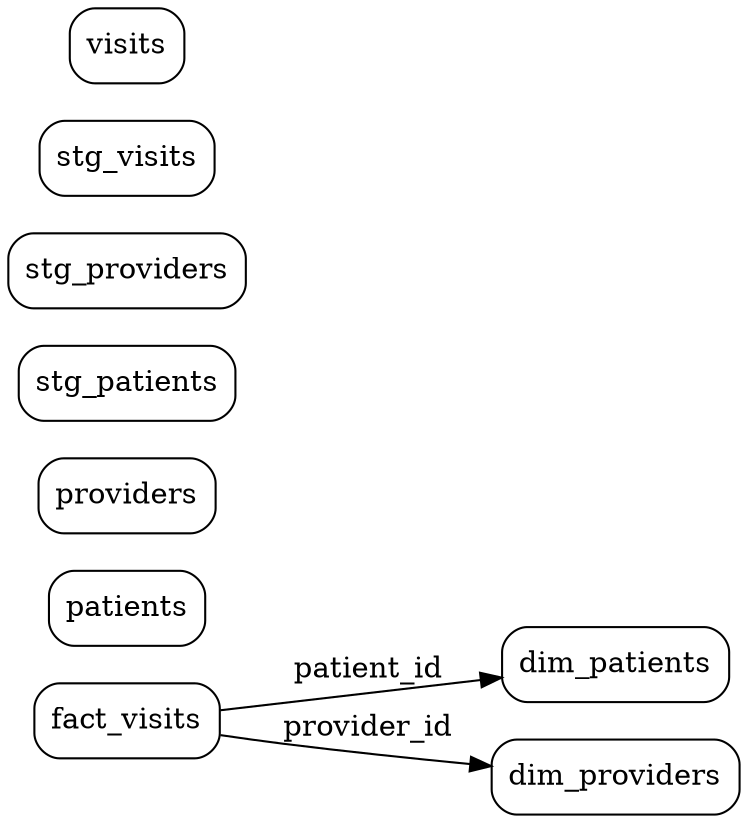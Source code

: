 digraph G {
rankdir=LR;
"dim_patients" [shape=box, style=rounded]
"dim_providers" [shape=box, style=rounded]
"fact_visits" [shape=box, style=rounded]
"patients" [shape=box, style=rounded]
"providers" [shape=box, style=rounded]
"stg_patients" [shape=box, style=rounded]
"stg_providers" [shape=box, style=rounded]
"stg_visits" [shape=box, style=rounded]
"visits" [shape=box, style=rounded]
"fact_visits" -> "dim_patients" [label="patient_id"]
"fact_visits" -> "dim_providers" [label="provider_id"]
}
